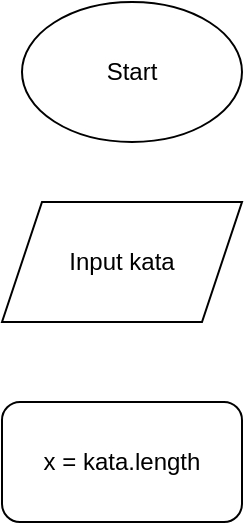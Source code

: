 <mxfile version="20.0.1" type="device"><diagram id="31Mcm1iiNY3DdBxhqskV" name="Page-1"><mxGraphModel dx="868" dy="482" grid="1" gridSize="10" guides="1" tooltips="1" connect="1" arrows="1" fold="1" page="1" pageScale="1" pageWidth="850" pageHeight="1100" math="0" shadow="0"><root><mxCell id="0"/><mxCell id="1" parent="0"/><mxCell id="Vir9gFW5IOJ25ZkXXGS4-1" value="Start" style="ellipse;whiteSpace=wrap;html=1;" vertex="1" parent="1"><mxGeometry x="130" y="30" width="110" height="70" as="geometry"/></mxCell><mxCell id="Vir9gFW5IOJ25ZkXXGS4-2" value="Input kata" style="shape=parallelogram;perimeter=parallelogramPerimeter;whiteSpace=wrap;html=1;fixedSize=1;" vertex="1" parent="1"><mxGeometry x="120" y="130" width="120" height="60" as="geometry"/></mxCell><mxCell id="Vir9gFW5IOJ25ZkXXGS4-3" value="x = kata.length" style="rounded=1;whiteSpace=wrap;html=1;" vertex="1" parent="1"><mxGeometry x="120" y="230" width="120" height="60" as="geometry"/></mxCell></root></mxGraphModel></diagram></mxfile>